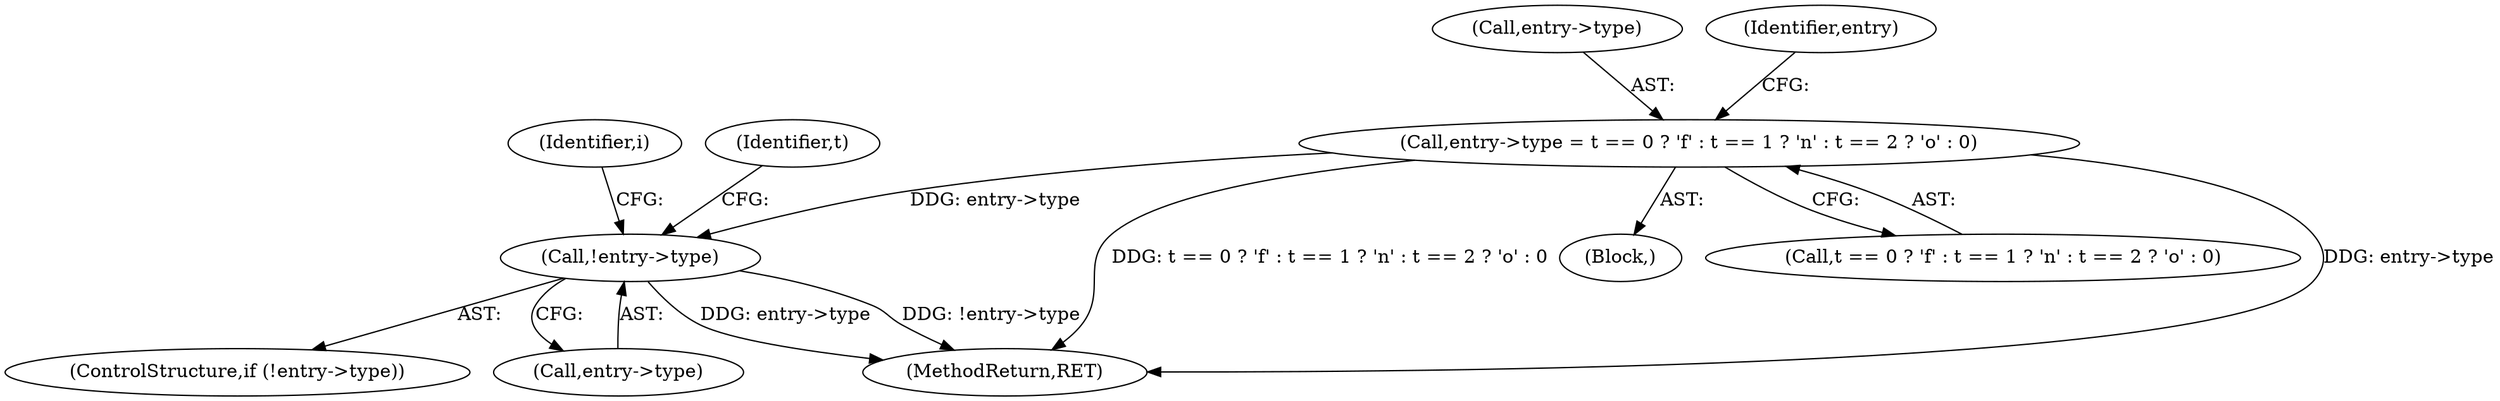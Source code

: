 digraph "0_ghostscript_55c3f68d638ac1263a386e0aaa004bb6e8bde731@pointer" {
"1000268" [label="(Call,entry->type = t == 0 ? 'f' : t == 1 ? 'n' : t == 2 ? 'o' : 0)"];
"1000256" [label="(Call,!entry->type)"];
"1000268" [label="(Call,entry->type = t == 0 ? 'f' : t == 1 ? 'n' : t == 2 ? 'o' : 0)"];
"1000314" [label="(MethodReturn,RET)"];
"1000260" [label="(Block,)"];
"1000269" [label="(Call,entry->type)"];
"1000255" [label="(ControlStructure,if (!entry->type))"];
"1000170" [label="(Identifier,i)"];
"1000257" [label="(Call,entry->type)"];
"1000263" [label="(Identifier,t)"];
"1000290" [label="(Identifier,entry)"];
"1000256" [label="(Call,!entry->type)"];
"1000272" [label="(Call,t == 0 ? 'f' : t == 1 ? 'n' : t == 2 ? 'o' : 0)"];
"1000268" -> "1000260"  [label="AST: "];
"1000268" -> "1000272"  [label="CFG: "];
"1000269" -> "1000268"  [label="AST: "];
"1000272" -> "1000268"  [label="AST: "];
"1000290" -> "1000268"  [label="CFG: "];
"1000268" -> "1000314"  [label="DDG: entry->type"];
"1000268" -> "1000314"  [label="DDG: t == 0 ? 'f' : t == 1 ? 'n' : t == 2 ? 'o' : 0"];
"1000268" -> "1000256"  [label="DDG: entry->type"];
"1000256" -> "1000255"  [label="AST: "];
"1000256" -> "1000257"  [label="CFG: "];
"1000257" -> "1000256"  [label="AST: "];
"1000263" -> "1000256"  [label="CFG: "];
"1000170" -> "1000256"  [label="CFG: "];
"1000256" -> "1000314"  [label="DDG: entry->type"];
"1000256" -> "1000314"  [label="DDG: !entry->type"];
}
